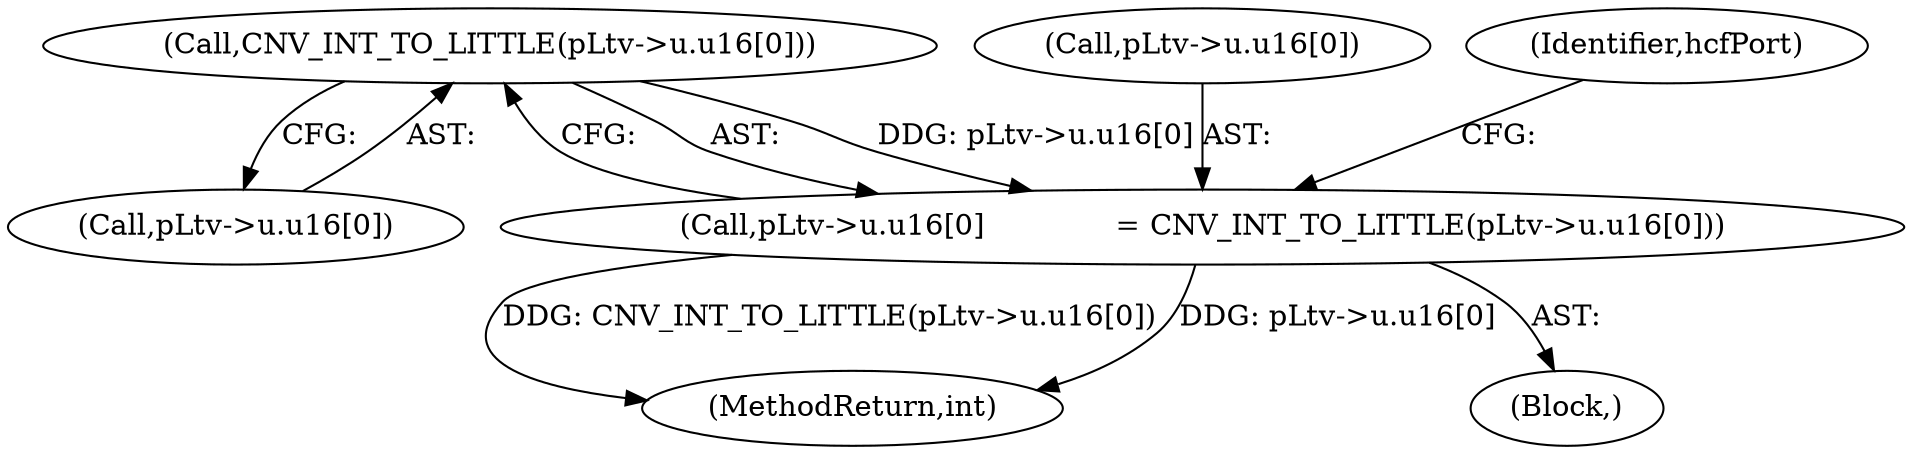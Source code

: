digraph "0_linux_b5e2f339865fb443107e5b10603e53bbc92dc054_0@array" {
"1001904" [label="(Call,CNV_INT_TO_LITTLE(pLtv->u.u16[0]))"];
"1001896" [label="(Call,pLtv->u.u16[0]              = CNV_INT_TO_LITTLE(pLtv->u.u16[0]))"];
"1002520" [label="(MethodReturn,int)"];
"1001897" [label="(Call,pLtv->u.u16[0])"];
"1001913" [label="(Identifier,hcfPort)"];
"1001896" [label="(Call,pLtv->u.u16[0]              = CNV_INT_TO_LITTLE(pLtv->u.u16[0]))"];
"1001904" [label="(Call,CNV_INT_TO_LITTLE(pLtv->u.u16[0]))"];
"1000412" [label="(Block,)"];
"1001905" [label="(Call,pLtv->u.u16[0])"];
"1001904" -> "1001896"  [label="AST: "];
"1001904" -> "1001905"  [label="CFG: "];
"1001905" -> "1001904"  [label="AST: "];
"1001896" -> "1001904"  [label="CFG: "];
"1001904" -> "1001896"  [label="DDG: pLtv->u.u16[0]"];
"1001896" -> "1000412"  [label="AST: "];
"1001897" -> "1001896"  [label="AST: "];
"1001913" -> "1001896"  [label="CFG: "];
"1001896" -> "1002520"  [label="DDG: CNV_INT_TO_LITTLE(pLtv->u.u16[0])"];
"1001896" -> "1002520"  [label="DDG: pLtv->u.u16[0]"];
}
